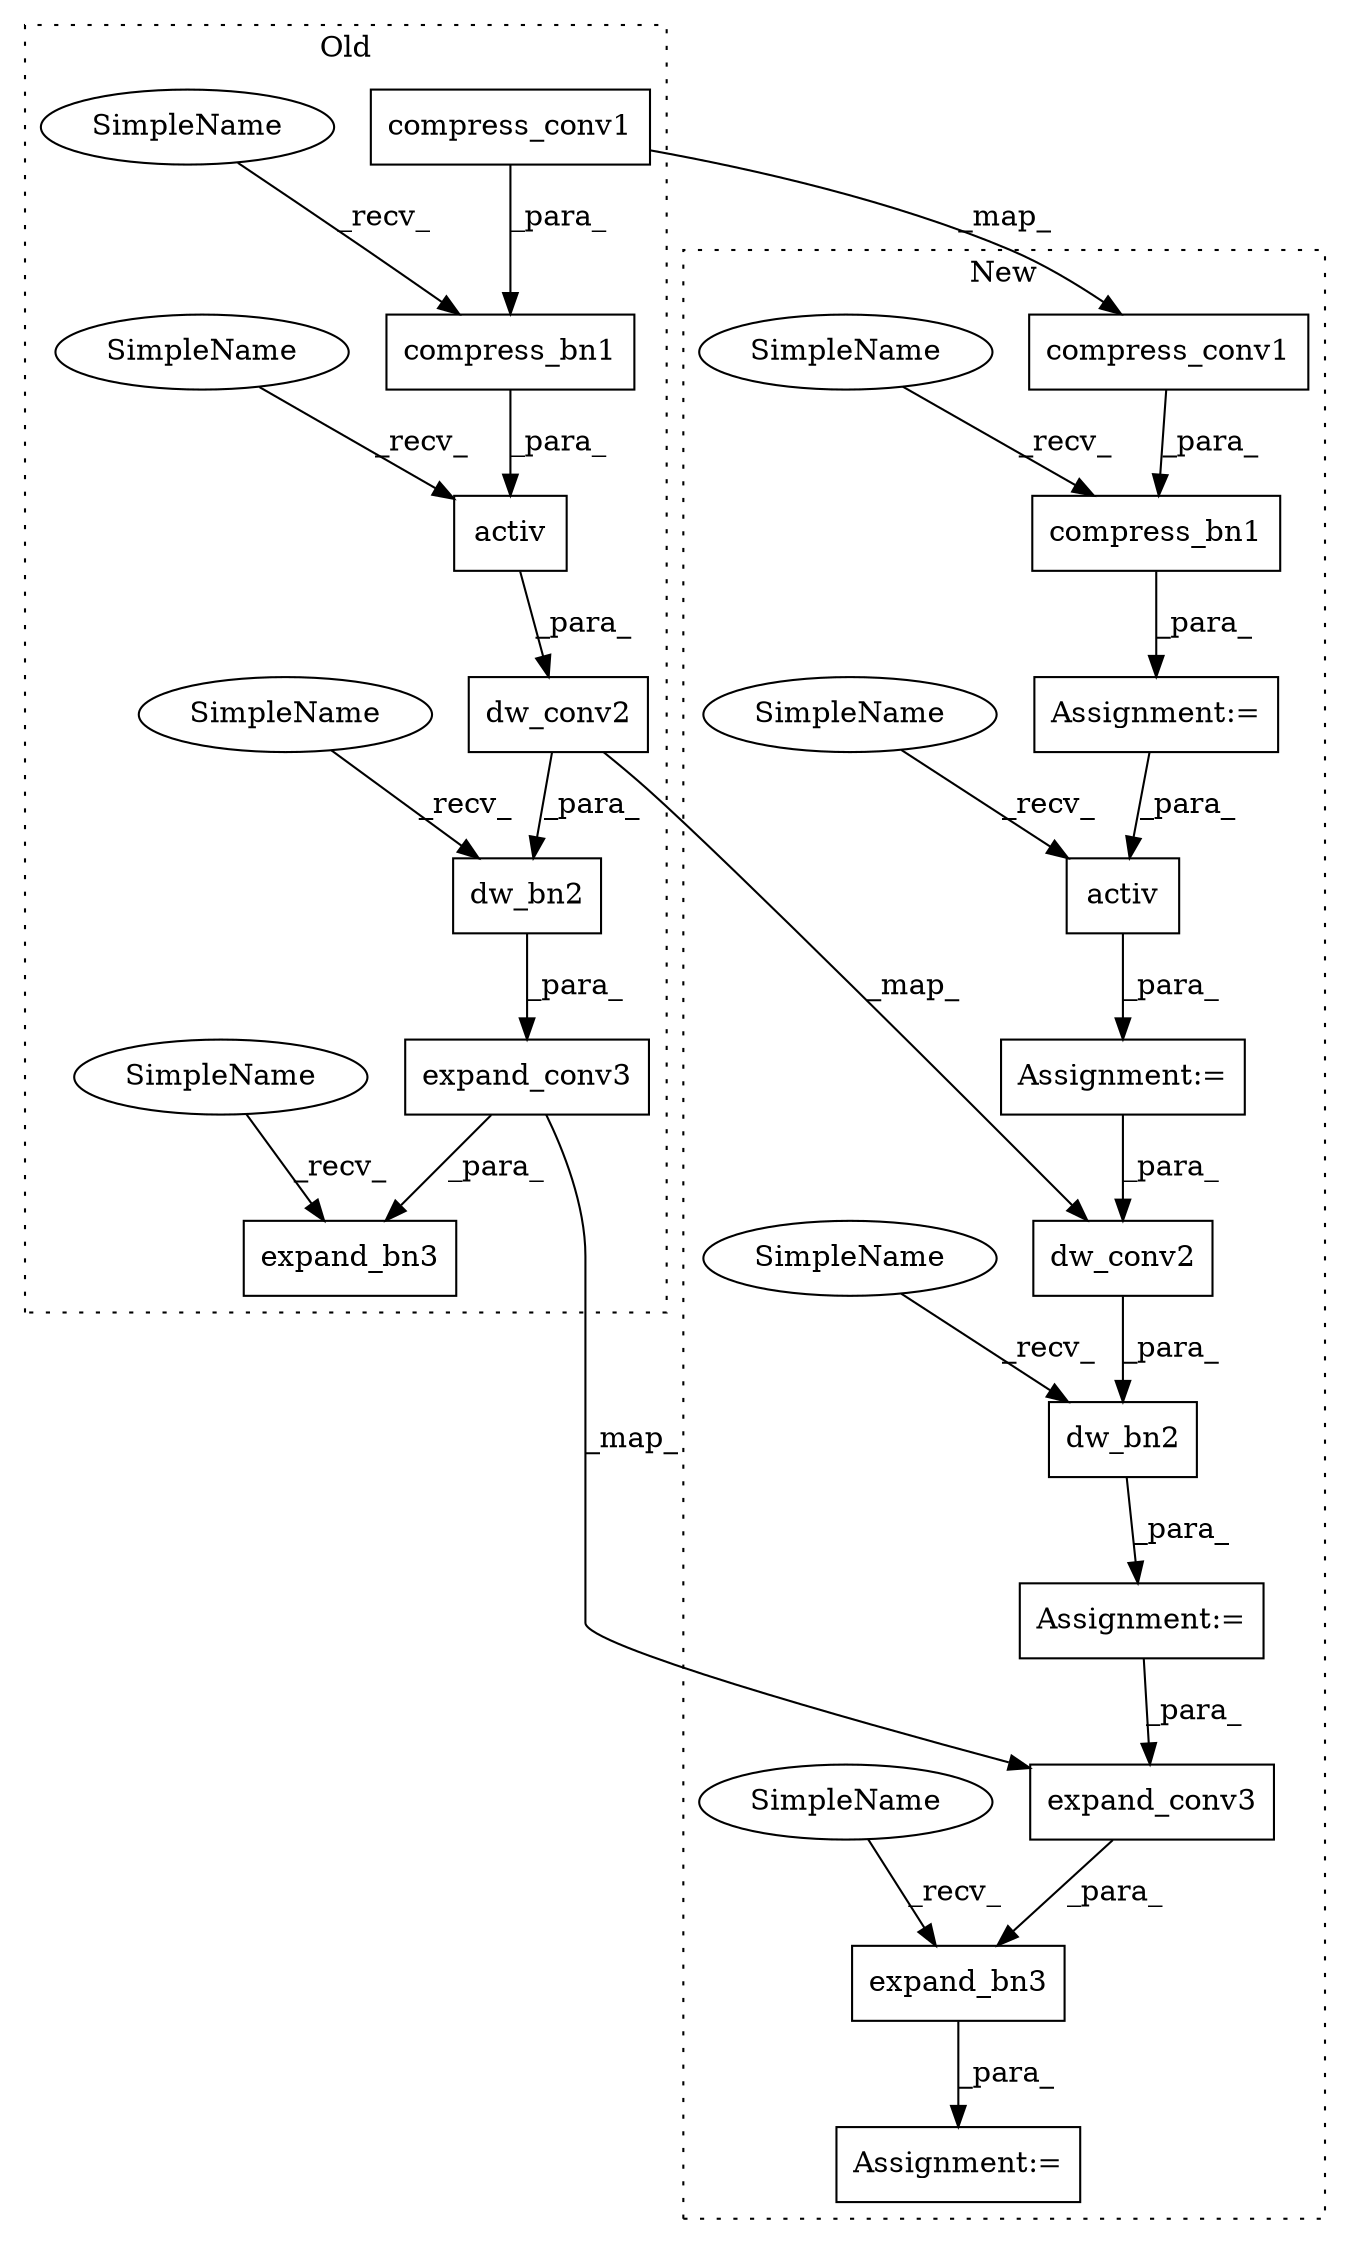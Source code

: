 digraph G {
subgraph cluster0 {
1 [label="dw_bn2" a="32" s="2469,2492" l="7,1" shape="box"];
3 [label="compress_bn1" a="32" s="2394,2429" l="13,1" shape="box"];
5 [label="expand_bn3" a="32" s="2506,2537" l="11,1" shape="box"];
8 [label="compress_conv1" a="32" s="2412,2428" l="15,1" shape="box"];
10 [label="expand_conv3" a="32" s="2522,2536" l="13,1" shape="box"];
12 [label="dw_conv2" a="32" s="2481,2491" l="9,1" shape="box"];
14 [label="activ" a="32" s="2383,2430" l="6,1" shape="box"];
19 [label="SimpleName" a="42" s="2501" l="4" shape="ellipse"];
20 [label="SimpleName" a="42" s="2389" l="4" shape="ellipse"];
21 [label="SimpleName" a="42" s="2464" l="4" shape="ellipse"];
22 [label="SimpleName" a="42" s="2378" l="4" shape="ellipse"];
label = "Old";
style="dotted";
}
subgraph cluster1 {
2 [label="compress_bn1" a="32" s="2472,2486" l="13,1" shape="box"];
4 [label="dw_bn2" a="32" s="2570,2578" l="7,1" shape="box"];
6 [label="expand_bn3" a="32" s="2620,2632" l="11,1" shape="box"];
7 [label="compress_conv1" a="32" s="2442,2458" l="15,1" shape="box"];
9 [label="expand_conv3" a="32" s="2592,2606" l="13,1" shape="box"];
11 [label="activ" a="32" s="2500,2507" l="6,1" shape="box"];
13 [label="dw_conv2" a="32" s="2546,2556" l="9,1" shape="box"];
15 [label="Assignment:=" a="7" s="2466" l="1" shape="box"];
16 [label="Assignment:=" a="7" s="2614" l="1" shape="box"];
17 [label="Assignment:=" a="7" s="2494" l="1" shape="box"];
18 [label="Assignment:=" a="7" s="2564" l="1" shape="box"];
23 [label="SimpleName" a="42" s="2467" l="4" shape="ellipse"];
24 [label="SimpleName" a="42" s="2495" l="4" shape="ellipse"];
25 [label="SimpleName" a="42" s="2565" l="4" shape="ellipse"];
26 [label="SimpleName" a="42" s="2615" l="4" shape="ellipse"];
label = "New";
style="dotted";
}
1 -> 10 [label="_para_"];
2 -> 15 [label="_para_"];
3 -> 14 [label="_para_"];
4 -> 18 [label="_para_"];
6 -> 16 [label="_para_"];
7 -> 2 [label="_para_"];
8 -> 3 [label="_para_"];
8 -> 7 [label="_map_"];
9 -> 6 [label="_para_"];
10 -> 5 [label="_para_"];
10 -> 9 [label="_map_"];
11 -> 17 [label="_para_"];
12 -> 13 [label="_map_"];
12 -> 1 [label="_para_"];
13 -> 4 [label="_para_"];
14 -> 12 [label="_para_"];
15 -> 11 [label="_para_"];
17 -> 13 [label="_para_"];
18 -> 9 [label="_para_"];
19 -> 5 [label="_recv_"];
20 -> 3 [label="_recv_"];
21 -> 1 [label="_recv_"];
22 -> 14 [label="_recv_"];
23 -> 2 [label="_recv_"];
24 -> 11 [label="_recv_"];
25 -> 4 [label="_recv_"];
26 -> 6 [label="_recv_"];
}